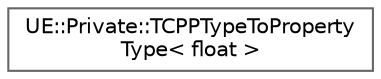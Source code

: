 digraph "Graphical Class Hierarchy"
{
 // INTERACTIVE_SVG=YES
 // LATEX_PDF_SIZE
  bgcolor="transparent";
  edge [fontname=Helvetica,fontsize=10,labelfontname=Helvetica,labelfontsize=10];
  node [fontname=Helvetica,fontsize=10,shape=box,height=0.2,width=0.4];
  rankdir="LR";
  Node0 [id="Node000000",label="UE::Private::TCPPTypeToProperty\lType\< float \>",height=0.2,width=0.4,color="grey40", fillcolor="white", style="filled",URL="$da/d17/structUE_1_1Private_1_1TCPPTypeToPropertyType_3_01float_01_4.html",tooltip=" "];
}
